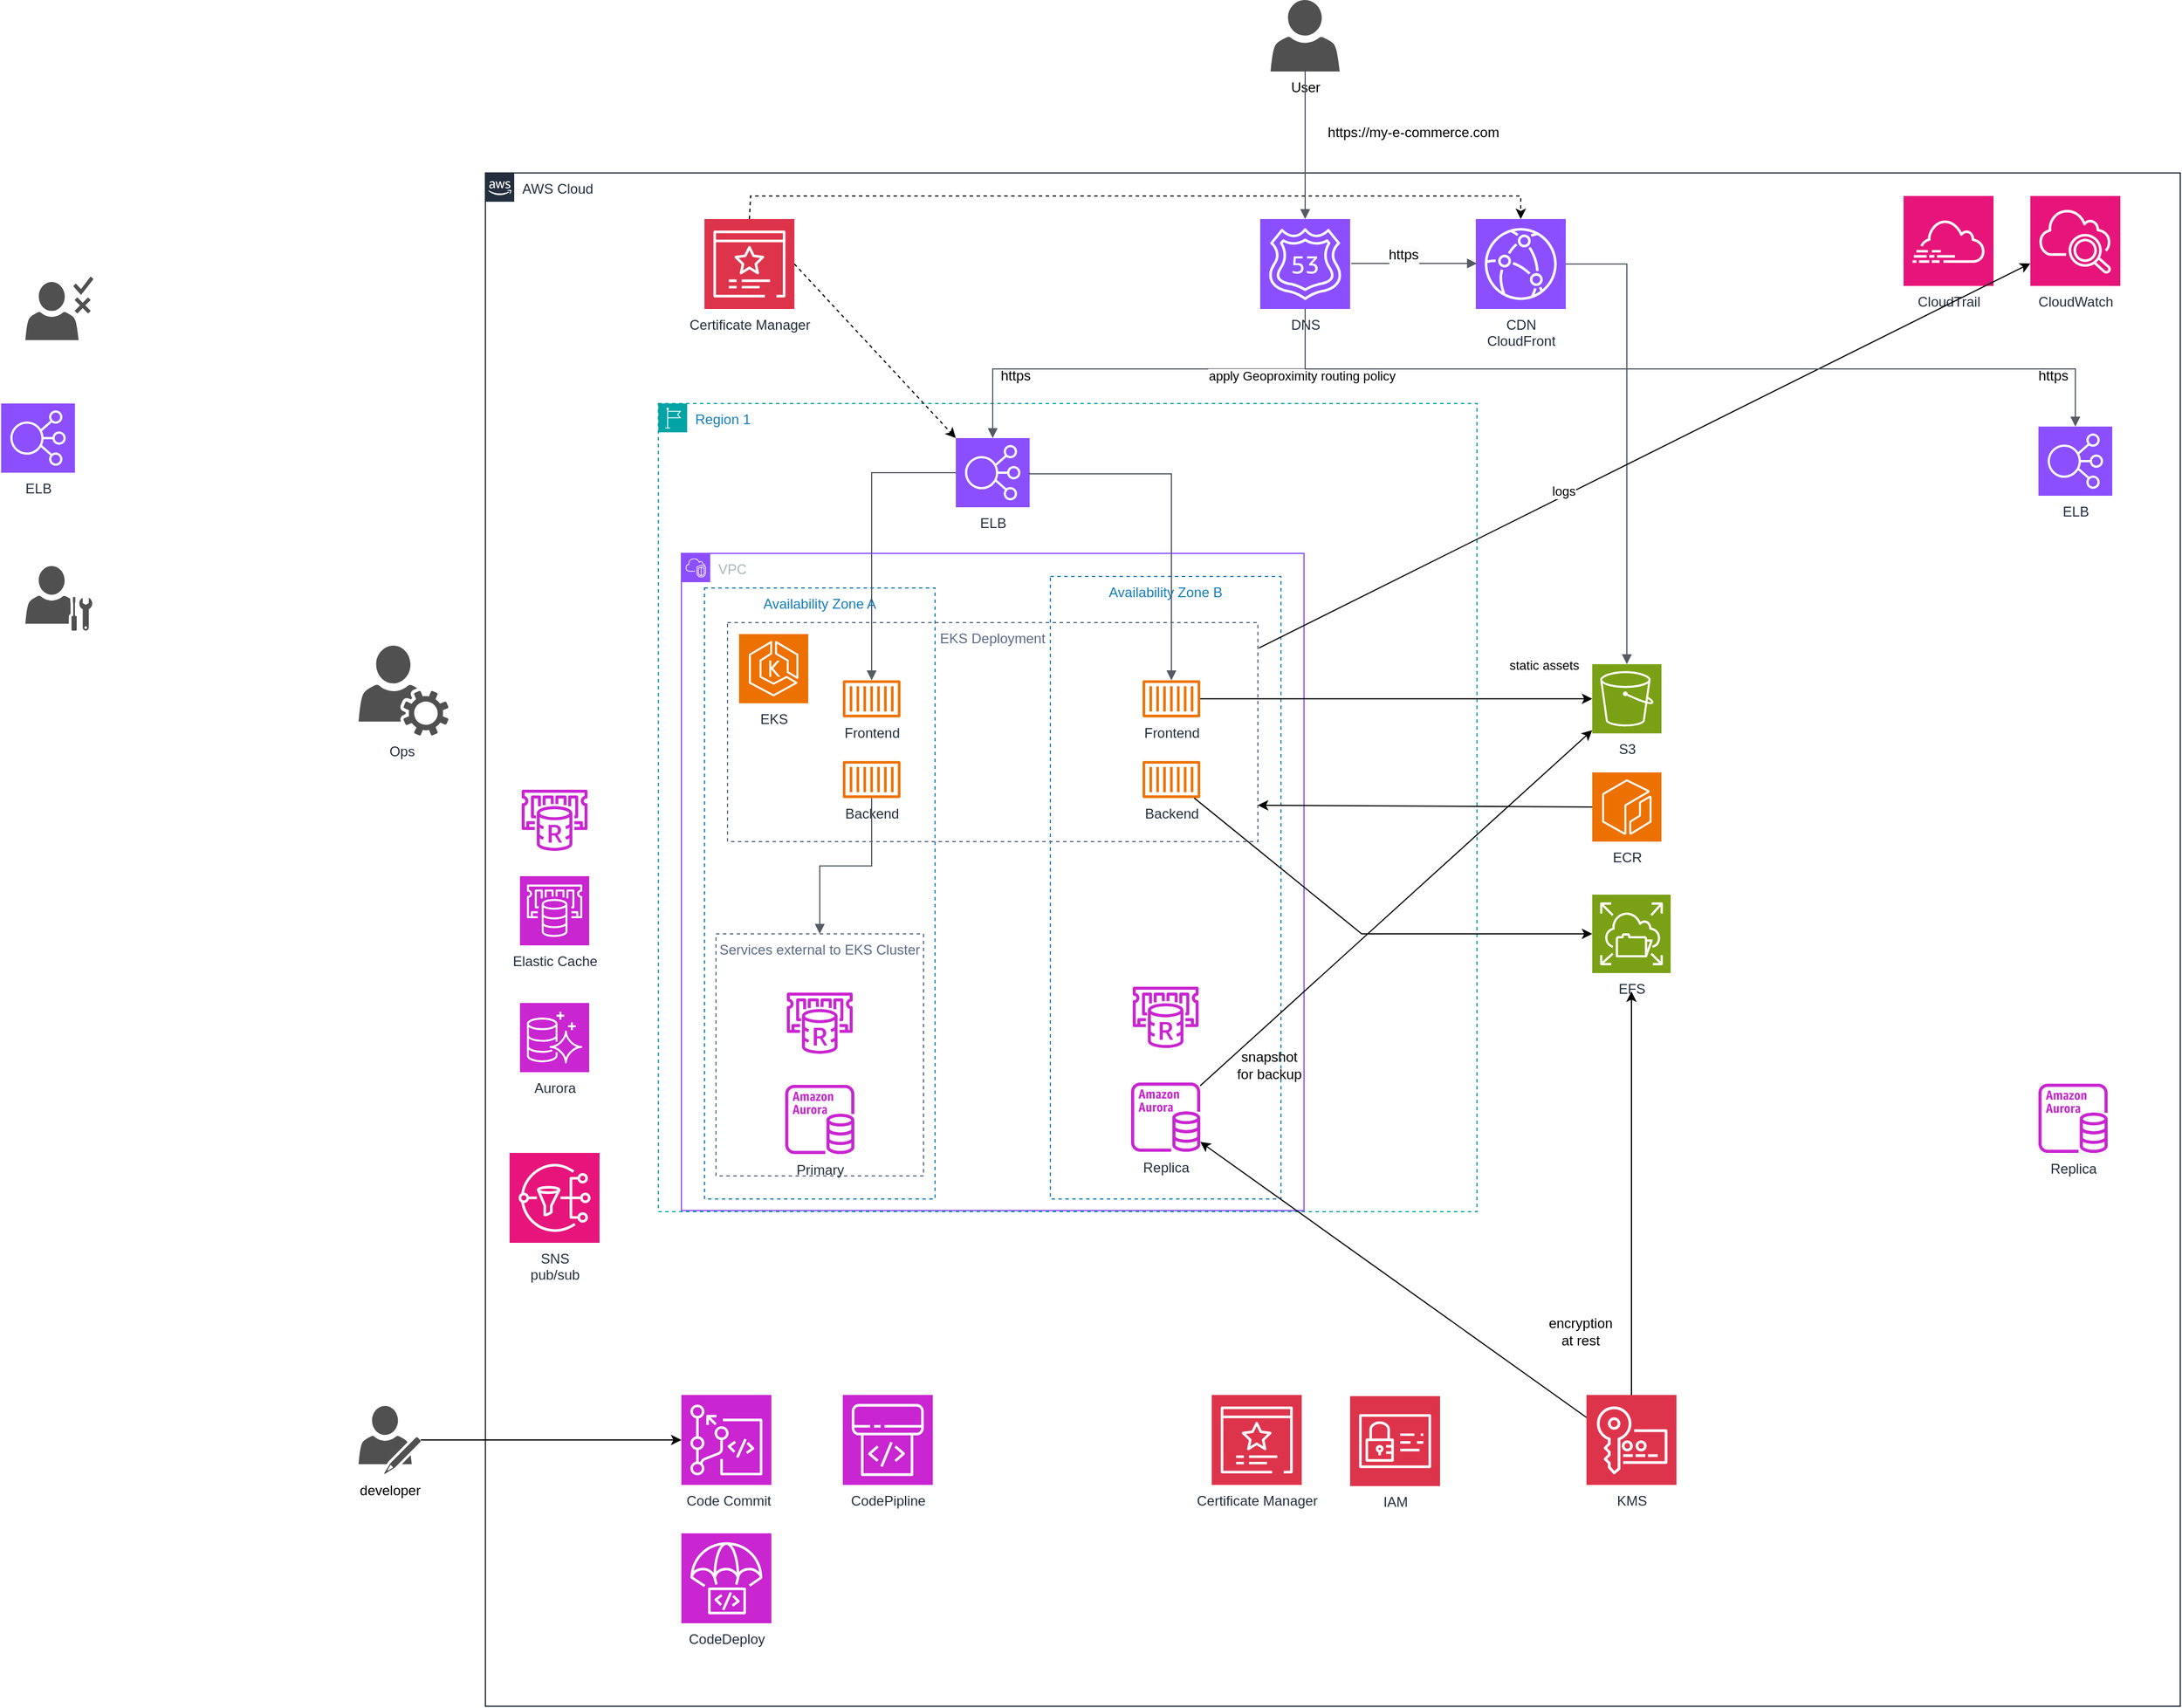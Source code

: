 <mxfile version="24.0.8" type="github">
  <diagram name="Page-1" id="U_VyFC0IIoApVUYbYKKy">
    <mxGraphModel dx="2021" dy="1869" grid="1" gridSize="10" guides="1" tooltips="1" connect="1" arrows="1" fold="1" page="1" pageScale="1" pageWidth="827" pageHeight="1169" math="0" shadow="0">
      <root>
        <mxCell id="0" />
        <mxCell id="1" parent="0" />
        <mxCell id="HqHza_-0HKxLf99IaOxo-2" value="Ops&amp;nbsp;" style="sketch=0;outlineConnect=0;fontColor=#232F3E;gradientColor=none;fillColor=#505050;strokeColor=none;dashed=0;verticalLabelPosition=bottom;verticalAlign=top;align=center;html=1;fontSize=12;fontStyle=0;aspect=fixed;pointerEvents=1;shape=mxgraph.office.services.user_services;shadow=0;labelPosition=center;" parent="1" vertex="1">
          <mxGeometry x="-220" y="410" width="78" height="78" as="geometry" />
        </mxCell>
        <mxCell id="HqHza_-0HKxLf99IaOxo-4" value="User" style="sketch=0;pointerEvents=1;shadow=0;dashed=0;html=1;strokeColor=none;fillColor=#505050;labelPosition=center;verticalLabelPosition=bottom;verticalAlign=top;outlineConnect=0;align=center;shape=mxgraph.office.users.user;" parent="1" vertex="1">
          <mxGeometry x="571" y="-150" width="60" height="62" as="geometry" />
        </mxCell>
        <mxCell id="HqHza_-0HKxLf99IaOxo-5" value="developer" style="sketch=0;pointerEvents=1;shadow=0;dashed=0;html=1;strokeColor=none;fillColor=#505050;labelPosition=center;verticalLabelPosition=bottom;verticalAlign=top;outlineConnect=0;align=center;shape=mxgraph.office.users.writer;" parent="1" vertex="1">
          <mxGeometry x="-220" y="1069.5" width="54" height="59" as="geometry" />
        </mxCell>
        <mxCell id="HqHza_-0HKxLf99IaOxo-6" value="" style="sketch=0;pointerEvents=1;shadow=0;dashed=0;html=1;strokeColor=none;fillColor=#505050;labelPosition=center;verticalLabelPosition=bottom;verticalAlign=top;outlineConnect=0;align=center;shape=mxgraph.office.users.administrator;" parent="1" vertex="1">
          <mxGeometry x="-509" y="341" width="58" height="56" as="geometry" />
        </mxCell>
        <mxCell id="HqHza_-0HKxLf99IaOxo-7" value="" style="sketch=0;pointerEvents=1;shadow=0;dashed=0;html=1;strokeColor=none;fillColor=#505050;labelPosition=center;verticalLabelPosition=bottom;verticalAlign=top;outlineConnect=0;align=center;shape=mxgraph.office.users.approver;" parent="1" vertex="1">
          <mxGeometry x="-509" y="90" width="59" height="55" as="geometry" />
        </mxCell>
        <mxCell id="HqHza_-0HKxLf99IaOxo-8" value="AWS Cloud" style="points=[[0,0],[0.25,0],[0.5,0],[0.75,0],[1,0],[1,0.25],[1,0.5],[1,0.75],[1,1],[0.75,1],[0.5,1],[0.25,1],[0,1],[0,0.75],[0,0.5],[0,0.25]];outlineConnect=0;gradientColor=none;html=1;whiteSpace=wrap;fontSize=12;fontStyle=0;container=1;pointerEvents=0;collapsible=0;recursiveResize=0;shape=mxgraph.aws4.group;grIcon=mxgraph.aws4.group_aws_cloud_alt;strokeColor=#232F3E;fillColor=none;verticalAlign=top;align=left;spacingLeft=30;fontColor=#232F3E;dashed=0;" parent="1" vertex="1">
          <mxGeometry x="-110" width="1470" height="1330" as="geometry" />
        </mxCell>
        <mxCell id="HqHza_-0HKxLf99IaOxo-9" value="DNS" style="sketch=0;points=[[0,0,0],[0.25,0,0],[0.5,0,0],[0.75,0,0],[1,0,0],[0,1,0],[0.25,1,0],[0.5,1,0],[0.75,1,0],[1,1,0],[0,0.25,0],[0,0.5,0],[0,0.75,0],[1,0.25,0],[1,0.5,0],[1,0.75,0]];outlineConnect=0;fontColor=#232F3E;fillColor=#8C4FFF;strokeColor=#ffffff;dashed=0;verticalLabelPosition=bottom;verticalAlign=top;align=center;html=1;fontSize=12;fontStyle=0;aspect=fixed;shape=mxgraph.aws4.resourceIcon;resIcon=mxgraph.aws4.route_53;" parent="HqHza_-0HKxLf99IaOxo-8" vertex="1">
          <mxGeometry x="672" y="40" width="78" height="78" as="geometry" />
        </mxCell>
        <mxCell id="HqHza_-0HKxLf99IaOxo-10" value="CDN&lt;div&gt;CloudFront&lt;/div&gt;" style="sketch=0;points=[[0,0,0],[0.25,0,0],[0.5,0,0],[0.75,0,0],[1,0,0],[0,1,0],[0.25,1,0],[0.5,1,0],[0.75,1,0],[1,1,0],[0,0.25,0],[0,0.5,0],[0,0.75,0],[1,0.25,0],[1,0.5,0],[1,0.75,0]];outlineConnect=0;fontColor=#232F3E;fillColor=#8C4FFF;strokeColor=#ffffff;dashed=0;verticalLabelPosition=bottom;verticalAlign=top;align=center;html=1;fontSize=12;fontStyle=0;aspect=fixed;shape=mxgraph.aws4.resourceIcon;resIcon=mxgraph.aws4.cloudfront;" parent="HqHza_-0HKxLf99IaOxo-8" vertex="1">
          <mxGeometry x="859" y="40" width="78" height="78" as="geometry" />
        </mxCell>
        <mxCell id="HqHza_-0HKxLf99IaOxo-14" value="Region 1" style="points=[[0,0],[0.25,0],[0.5,0],[0.75,0],[1,0],[1,0.25],[1,0.5],[1,0.75],[1,1],[0.75,1],[0.5,1],[0.25,1],[0,1],[0,0.75],[0,0.5],[0,0.25]];outlineConnect=0;gradientColor=none;html=1;whiteSpace=wrap;fontSize=12;fontStyle=0;container=1;pointerEvents=0;collapsible=0;recursiveResize=0;shape=mxgraph.aws4.group;grIcon=mxgraph.aws4.group_region;strokeColor=#00A4A6;fillColor=none;verticalAlign=top;align=left;spacingLeft=30;fontColor=#147EBA;dashed=1;" parent="HqHza_-0HKxLf99IaOxo-8" vertex="1">
          <mxGeometry x="150" y="200" width="710" height="701" as="geometry" />
        </mxCell>
        <mxCell id="HqHza_-0HKxLf99IaOxo-16" value="Availability Zone A" style="fillColor=none;strokeColor=#147EBA;dashed=1;verticalAlign=top;fontStyle=0;fontColor=#147EBA;whiteSpace=wrap;html=1;" parent="HqHza_-0HKxLf99IaOxo-14" vertex="1">
          <mxGeometry x="40" y="160" width="200" height="530" as="geometry" />
        </mxCell>
        <mxCell id="HqHza_-0HKxLf99IaOxo-18" value="VPC" style="points=[[0,0],[0.25,0],[0.5,0],[0.75,0],[1,0],[1,0.25],[1,0.5],[1,0.75],[1,1],[0.75,1],[0.5,1],[0.25,1],[0,1],[0,0.75],[0,0.5],[0,0.25]];outlineConnect=0;gradientColor=none;html=1;whiteSpace=wrap;fontSize=12;fontStyle=0;container=1;pointerEvents=0;collapsible=0;recursiveResize=0;shape=mxgraph.aws4.group;grIcon=mxgraph.aws4.group_vpc2;strokeColor=#8C4FFF;fillColor=none;verticalAlign=top;align=left;spacingLeft=30;fontColor=#AAB7B8;dashed=0;" parent="HqHza_-0HKxLf99IaOxo-14" vertex="1">
          <mxGeometry x="20" y="130" width="540" height="570" as="geometry" />
        </mxCell>
        <mxCell id="HqHza_-0HKxLf99IaOxo-33" value="Availability Zone B" style="fillColor=none;strokeColor=#147EBA;dashed=1;verticalAlign=top;fontStyle=0;fontColor=#147EBA;whiteSpace=wrap;html=1;" parent="HqHza_-0HKxLf99IaOxo-18" vertex="1">
          <mxGeometry x="320" y="20" width="200" height="540" as="geometry" />
        </mxCell>
        <mxCell id="HqHza_-0HKxLf99IaOxo-31" value="EKS Deployment" style="fillColor=none;strokeColor=#5A6C86;dashed=1;verticalAlign=top;fontStyle=0;fontColor=#5A6C86;whiteSpace=wrap;html=1;" parent="HqHza_-0HKxLf99IaOxo-18" vertex="1">
          <mxGeometry x="40" y="60" width="460" height="190" as="geometry" />
        </mxCell>
        <mxCell id="HqHza_-0HKxLf99IaOxo-20" value="EKS" style="sketch=0;points=[[0,0,0],[0.25,0,0],[0.5,0,0],[0.75,0,0],[1,0,0],[0,1,0],[0.25,1,0],[0.5,1,0],[0.75,1,0],[1,1,0],[0,0.25,0],[0,0.5,0],[0,0.75,0],[1,0.25,0],[1,0.5,0],[1,0.75,0]];outlineConnect=0;fontColor=#232F3E;fillColor=#ED7100;strokeColor=#ffffff;dashed=0;verticalLabelPosition=bottom;verticalAlign=top;align=center;html=1;fontSize=12;fontStyle=0;aspect=fixed;shape=mxgraph.aws4.resourceIcon;resIcon=mxgraph.aws4.eks;" parent="HqHza_-0HKxLf99IaOxo-18" vertex="1">
          <mxGeometry x="50" y="70" width="60" height="60" as="geometry" />
        </mxCell>
        <mxCell id="HqHza_-0HKxLf99IaOxo-29" value="Frontend" style="sketch=0;outlineConnect=0;fontColor=#232F3E;gradientColor=none;fillColor=#ED7100;strokeColor=none;dashed=0;verticalLabelPosition=bottom;verticalAlign=top;align=center;html=1;fontSize=12;fontStyle=0;aspect=fixed;pointerEvents=1;shape=mxgraph.aws4.container_1;" parent="HqHza_-0HKxLf99IaOxo-18" vertex="1">
          <mxGeometry x="140" y="110" width="50" height="32.29" as="geometry" />
        </mxCell>
        <mxCell id="HqHza_-0HKxLf99IaOxo-32" value="Backend" style="sketch=0;outlineConnect=0;fontColor=#232F3E;gradientColor=none;fillColor=#ED7100;strokeColor=none;dashed=0;verticalLabelPosition=bottom;verticalAlign=top;align=center;html=1;fontSize=12;fontStyle=0;aspect=fixed;pointerEvents=1;shape=mxgraph.aws4.container_1;" parent="HqHza_-0HKxLf99IaOxo-18" vertex="1">
          <mxGeometry x="140" y="180" width="50" height="32.29" as="geometry" />
        </mxCell>
        <mxCell id="HqHza_-0HKxLf99IaOxo-42" value="Frontend" style="sketch=0;outlineConnect=0;fontColor=#232F3E;gradientColor=none;fillColor=#ED7100;strokeColor=none;dashed=0;verticalLabelPosition=bottom;verticalAlign=top;align=center;html=1;fontSize=12;fontStyle=0;aspect=fixed;pointerEvents=1;shape=mxgraph.aws4.container_1;" parent="HqHza_-0HKxLf99IaOxo-18" vertex="1">
          <mxGeometry x="400" y="110" width="50" height="32.29" as="geometry" />
        </mxCell>
        <mxCell id="HqHza_-0HKxLf99IaOxo-43" value="Backend" style="sketch=0;outlineConnect=0;fontColor=#232F3E;gradientColor=none;fillColor=#ED7100;strokeColor=none;dashed=0;verticalLabelPosition=bottom;verticalAlign=top;align=center;html=1;fontSize=12;fontStyle=0;aspect=fixed;pointerEvents=1;shape=mxgraph.aws4.container_1;" parent="HqHza_-0HKxLf99IaOxo-18" vertex="1">
          <mxGeometry x="400" y="180" width="50" height="32.29" as="geometry" />
        </mxCell>
        <mxCell id="8SDtlylDg8CAt8vBrljC-12" value="Replica" style="sketch=0;outlineConnect=0;fontColor=#232F3E;gradientColor=none;fillColor=#C925D1;strokeColor=none;dashed=0;verticalLabelPosition=bottom;verticalAlign=top;align=center;html=1;fontSize=12;fontStyle=0;aspect=fixed;pointerEvents=1;shape=mxgraph.aws4.aurora_instance;" parent="HqHza_-0HKxLf99IaOxo-18" vertex="1">
          <mxGeometry x="390" y="459" width="60" height="60" as="geometry" />
        </mxCell>
        <mxCell id="rwp6Niu8qP_-dddBiWSb-11" value="snapshot for backup" style="text;html=1;align=center;verticalAlign=middle;whiteSpace=wrap;rounded=0;" vertex="1" parent="HqHza_-0HKxLf99IaOxo-18">
          <mxGeometry x="480" y="429" width="60" height="30" as="geometry" />
        </mxCell>
        <mxCell id="rwp6Niu8qP_-dddBiWSb-29" value="" style="sketch=0;outlineConnect=0;fontColor=#232F3E;gradientColor=none;fillColor=#C925D1;strokeColor=none;dashed=0;verticalLabelPosition=bottom;verticalAlign=top;align=center;html=1;fontSize=12;fontStyle=0;aspect=fixed;pointerEvents=1;shape=mxgraph.aws4.elasticache_for_redis;" vertex="1" parent="HqHza_-0HKxLf99IaOxo-18">
          <mxGeometry x="390" y="375.93" width="60" height="53.07" as="geometry" />
        </mxCell>
        <mxCell id="HqHza_-0HKxLf99IaOxo-34" value="Services external to EKS Cluster" style="fillColor=none;strokeColor=#5A6C86;dashed=1;verticalAlign=top;fontStyle=0;fontColor=#5A6C86;whiteSpace=wrap;html=1;" parent="HqHza_-0HKxLf99IaOxo-14" vertex="1">
          <mxGeometry x="50" y="460" width="180" height="210" as="geometry" />
        </mxCell>
        <mxCell id="8SDtlylDg8CAt8vBrljC-4" value="ELB" style="sketch=0;points=[[0,0,0],[0.25,0,0],[0.5,0,0],[0.75,0,0],[1,0,0],[0,1,0],[0.25,1,0],[0.5,1,0],[0.75,1,0],[1,1,0],[0,0.25,0],[0,0.5,0],[0,0.75,0],[1,0.25,0],[1,0.5,0],[1,0.75,0]];outlineConnect=0;fontColor=#232F3E;fillColor=#8C4FFF;strokeColor=#ffffff;dashed=0;verticalLabelPosition=bottom;verticalAlign=top;align=center;html=1;fontSize=12;fontStyle=0;aspect=fixed;shape=mxgraph.aws4.resourceIcon;resIcon=mxgraph.aws4.elastic_load_balancing;" parent="HqHza_-0HKxLf99IaOxo-14" vertex="1">
          <mxGeometry x="258" y="30" width="64" height="60" as="geometry" />
        </mxCell>
        <mxCell id="8SDtlylDg8CAt8vBrljC-10" value="" style="edgeStyle=orthogonalEdgeStyle;html=1;endArrow=none;elbow=vertical;startArrow=block;startFill=1;strokeColor=#545B64;rounded=0;exitX=0.5;exitY=0;exitDx=0;exitDy=0;" parent="HqHza_-0HKxLf99IaOxo-14" source="HqHza_-0HKxLf99IaOxo-34" target="HqHza_-0HKxLf99IaOxo-32" edge="1">
          <mxGeometry width="100" relative="1" as="geometry">
            <mxPoint x="100" y="560" as="sourcePoint" />
            <mxPoint x="200" y="560" as="targetPoint" />
          </mxGeometry>
        </mxCell>
        <mxCell id="8SDtlylDg8CAt8vBrljC-13" value="" style="edgeStyle=orthogonalEdgeStyle;html=1;endArrow=none;elbow=vertical;startArrow=block;startFill=1;strokeColor=#545B64;rounded=0;entryX=0;entryY=0.5;entryDx=0;entryDy=0;entryPerimeter=0;" parent="HqHza_-0HKxLf99IaOxo-14" source="HqHza_-0HKxLf99IaOxo-29" target="8SDtlylDg8CAt8vBrljC-4" edge="1">
          <mxGeometry width="100" relative="1" as="geometry">
            <mxPoint x="240" y="221" as="sourcePoint" />
            <mxPoint x="340" y="221" as="targetPoint" />
            <Array as="points">
              <mxPoint x="185" y="60" />
            </Array>
          </mxGeometry>
        </mxCell>
        <mxCell id="8SDtlylDg8CAt8vBrljC-14" value="" style="edgeStyle=orthogonalEdgeStyle;html=1;endArrow=none;elbow=vertical;startArrow=block;startFill=1;strokeColor=#545B64;rounded=0;entryX=1;entryY=0.5;entryDx=0;entryDy=0;entryPerimeter=0;" parent="HqHza_-0HKxLf99IaOxo-14" source="HqHza_-0HKxLf99IaOxo-42" target="8SDtlylDg8CAt8vBrljC-4" edge="1">
          <mxGeometry width="100" relative="1" as="geometry">
            <mxPoint x="195" y="260" as="sourcePoint" />
            <mxPoint x="268" y="70" as="targetPoint" />
            <Array as="points">
              <mxPoint x="445" y="61" />
            </Array>
          </mxGeometry>
        </mxCell>
        <mxCell id="8SDtlylDg8CAt8vBrljC-11" value="Primary" style="sketch=0;outlineConnect=0;fontColor=#232F3E;gradientColor=none;fillColor=#C925D1;strokeColor=none;dashed=0;verticalLabelPosition=bottom;verticalAlign=top;align=center;html=1;fontSize=12;fontStyle=0;aspect=fixed;pointerEvents=1;shape=mxgraph.aws4.aurora_instance;" parent="HqHza_-0HKxLf99IaOxo-14" vertex="1">
          <mxGeometry x="110" y="591" width="60" height="60" as="geometry" />
        </mxCell>
        <mxCell id="8SDtlylDg8CAt8vBrljC-16" value="" style="sketch=0;outlineConnect=0;fontColor=#232F3E;gradientColor=none;fillColor=#C925D1;strokeColor=none;dashed=0;verticalLabelPosition=bottom;verticalAlign=top;align=center;html=1;fontSize=12;fontStyle=0;aspect=fixed;pointerEvents=1;shape=mxgraph.aws4.elasticache_for_redis;" parent="HqHza_-0HKxLf99IaOxo-14" vertex="1">
          <mxGeometry x="110" y="511" width="60" height="53.07" as="geometry" />
        </mxCell>
        <mxCell id="HqHza_-0HKxLf99IaOxo-23" value="Elastic Cache" style="sketch=0;points=[[0,0,0],[0.25,0,0],[0.5,0,0],[0.75,0,0],[1,0,0],[0,1,0],[0.25,1,0],[0.5,1,0],[0.75,1,0],[1,1,0],[0,0.25,0],[0,0.5,0],[0,0.75,0],[1,0.25,0],[1,0.5,0],[1,0.75,0]];outlineConnect=0;fontColor=#232F3E;fillColor=#C925D1;strokeColor=#ffffff;dashed=0;verticalLabelPosition=bottom;verticalAlign=top;align=center;html=1;fontSize=12;fontStyle=0;aspect=fixed;shape=mxgraph.aws4.resourceIcon;resIcon=mxgraph.aws4.elasticache;" parent="HqHza_-0HKxLf99IaOxo-8" vertex="1">
          <mxGeometry x="30" y="610" width="60" height="60" as="geometry" />
        </mxCell>
        <mxCell id="HqHza_-0HKxLf99IaOxo-24" value="Aurora" style="sketch=0;points=[[0,0,0],[0.25,0,0],[0.5,0,0],[0.75,0,0],[1,0,0],[0,1,0],[0.25,1,0],[0.5,1,0],[0.75,1,0],[1,1,0],[0,0.25,0],[0,0.5,0],[0,0.75,0],[1,0.25,0],[1,0.5,0],[1,0.75,0]];outlineConnect=0;fontColor=#232F3E;fillColor=#C925D1;strokeColor=#ffffff;dashed=0;verticalLabelPosition=bottom;verticalAlign=top;align=center;html=1;fontSize=12;fontStyle=0;aspect=fixed;shape=mxgraph.aws4.resourceIcon;resIcon=mxgraph.aws4.aurora;" parent="HqHza_-0HKxLf99IaOxo-8" vertex="1">
          <mxGeometry x="30" y="720" width="60" height="60" as="geometry" />
        </mxCell>
        <mxCell id="HqHza_-0HKxLf99IaOxo-38" value="CodeDeploy" style="sketch=0;points=[[0,0,0],[0.25,0,0],[0.5,0,0],[0.75,0,0],[1,0,0],[0,1,0],[0.25,1,0],[0.5,1,0],[0.75,1,0],[1,1,0],[0,0.25,0],[0,0.5,0],[0,0.75,0],[1,0.25,0],[1,0.5,0],[1,0.75,0]];outlineConnect=0;fontColor=#232F3E;fillColor=#C925D1;strokeColor=#ffffff;dashed=0;verticalLabelPosition=bottom;verticalAlign=top;align=center;html=1;fontSize=12;fontStyle=0;aspect=fixed;shape=mxgraph.aws4.resourceIcon;resIcon=mxgraph.aws4.codedeploy;" parent="HqHza_-0HKxLf99IaOxo-8" vertex="1">
          <mxGeometry x="170" y="1180" width="78" height="78" as="geometry" />
        </mxCell>
        <mxCell id="HqHza_-0HKxLf99IaOxo-39" value="&amp;nbsp;Code Commit" style="sketch=0;points=[[0,0,0],[0.25,0,0],[0.5,0,0],[0.75,0,0],[1,0,0],[0,1,0],[0.25,1,0],[0.5,1,0],[0.75,1,0],[1,1,0],[0,0.25,0],[0,0.5,0],[0,0.75,0],[1,0.25,0],[1,0.5,0],[1,0.75,0]];outlineConnect=0;fontColor=#232F3E;fillColor=#C925D1;strokeColor=#ffffff;dashed=0;verticalLabelPosition=bottom;verticalAlign=top;align=center;html=1;fontSize=12;fontStyle=0;aspect=fixed;shape=mxgraph.aws4.resourceIcon;resIcon=mxgraph.aws4.codecommit;" parent="HqHza_-0HKxLf99IaOxo-8" vertex="1">
          <mxGeometry x="170" y="1060" width="78" height="78" as="geometry" />
        </mxCell>
        <mxCell id="HqHza_-0HKxLf99IaOxo-44" value="Certificate Manager" style="sketch=0;points=[[0,0,0],[0.25,0,0],[0.5,0,0],[0.75,0,0],[1,0,0],[0,1,0],[0.25,1,0],[0.5,1,0],[0.75,1,0],[1,1,0],[0,0.25,0],[0,0.5,0],[0,0.75,0],[1,0.25,0],[1,0.5,0],[1,0.75,0]];outlineConnect=0;fontColor=#232F3E;fillColor=#DD344C;strokeColor=#ffffff;dashed=0;verticalLabelPosition=bottom;verticalAlign=top;align=center;html=1;fontSize=12;fontStyle=0;aspect=fixed;shape=mxgraph.aws4.resourceIcon;resIcon=mxgraph.aws4.certificate_manager_3;" parent="HqHza_-0HKxLf99IaOxo-8" vertex="1">
          <mxGeometry x="630" y="1060" width="78" height="78" as="geometry" />
        </mxCell>
        <mxCell id="HqHza_-0HKxLf99IaOxo-45" value="KMS" style="sketch=0;points=[[0,0,0],[0.25,0,0],[0.5,0,0],[0.75,0,0],[1,0,0],[0,1,0],[0.25,1,0],[0.5,1,0],[0.75,1,0],[1,1,0],[0,0.25,0],[0,0.5,0],[0,0.75,0],[1,0.25,0],[1,0.5,0],[1,0.75,0]];outlineConnect=0;fontColor=#232F3E;fillColor=#DD344C;strokeColor=#ffffff;dashed=0;verticalLabelPosition=bottom;verticalAlign=top;align=center;html=1;fontSize=12;fontStyle=0;aspect=fixed;shape=mxgraph.aws4.resourceIcon;resIcon=mxgraph.aws4.key_management_service;" parent="HqHza_-0HKxLf99IaOxo-8" vertex="1">
          <mxGeometry x="955" y="1060" width="78" height="78" as="geometry" />
        </mxCell>
        <mxCell id="HqHza_-0HKxLf99IaOxo-46" value="IAM" style="sketch=0;points=[[0,0,0],[0.25,0,0],[0.5,0,0],[0.75,0,0],[1,0,0],[0,1,0],[0.25,1,0],[0.5,1,0],[0.75,1,0],[1,1,0],[0,0.25,0],[0,0.5,0],[0,0.75,0],[1,0.25,0],[1,0.5,0],[1,0.75,0]];outlineConnect=0;fontColor=#232F3E;fillColor=#DD344C;strokeColor=#ffffff;dashed=0;verticalLabelPosition=bottom;verticalAlign=top;align=center;html=1;fontSize=12;fontStyle=0;aspect=fixed;shape=mxgraph.aws4.resourceIcon;resIcon=mxgraph.aws4.identity_and_access_management;" parent="HqHza_-0HKxLf99IaOxo-8" vertex="1">
          <mxGeometry x="750" y="1061" width="78" height="78" as="geometry" />
        </mxCell>
        <mxCell id="HqHza_-0HKxLf99IaOxo-48" value="SNS&lt;div&gt;pub/sub&lt;/div&gt;" style="sketch=0;points=[[0,0,0],[0.25,0,0],[0.5,0,0],[0.75,0,0],[1,0,0],[0,1,0],[0.25,1,0],[0.5,1,0],[0.75,1,0],[1,1,0],[0,0.25,0],[0,0.5,0],[0,0.75,0],[1,0.25,0],[1,0.5,0],[1,0.75,0]];outlineConnect=0;fontColor=#232F3E;fillColor=#E7157B;strokeColor=#ffffff;dashed=0;verticalLabelPosition=bottom;verticalAlign=top;align=center;html=1;fontSize=12;fontStyle=0;aspect=fixed;shape=mxgraph.aws4.resourceIcon;resIcon=mxgraph.aws4.sns;" parent="HqHza_-0HKxLf99IaOxo-8" vertex="1">
          <mxGeometry x="21" y="850" width="78" height="78" as="geometry" />
        </mxCell>
        <mxCell id="8SDtlylDg8CAt8vBrljC-2" value="CloudWatch" style="sketch=0;points=[[0,0,0],[0.25,0,0],[0.5,0,0],[0.75,0,0],[1,0,0],[0,1,0],[0.25,1,0],[0.5,1,0],[0.75,1,0],[1,1,0],[0,0.25,0],[0,0.5,0],[0,0.75,0],[1,0.25,0],[1,0.5,0],[1,0.75,0]];points=[[0,0,0],[0.25,0,0],[0.5,0,0],[0.75,0,0],[1,0,0],[0,1,0],[0.25,1,0],[0.5,1,0],[0.75,1,0],[1,1,0],[0,0.25,0],[0,0.5,0],[0,0.75,0],[1,0.25,0],[1,0.5,0],[1,0.75,0]];outlineConnect=0;fontColor=#232F3E;fillColor=#E7157B;strokeColor=#ffffff;dashed=0;verticalLabelPosition=bottom;verticalAlign=top;align=center;html=1;fontSize=12;fontStyle=0;aspect=fixed;shape=mxgraph.aws4.resourceIcon;resIcon=mxgraph.aws4.cloudwatch_2;" parent="HqHza_-0HKxLf99IaOxo-8" vertex="1">
          <mxGeometry x="1340" y="20" width="78" height="78" as="geometry" />
        </mxCell>
        <mxCell id="8SDtlylDg8CAt8vBrljC-3" value="CloudTrail" style="sketch=0;points=[[0,0,0],[0.25,0,0],[0.5,0,0],[0.75,0,0],[1,0,0],[0,1,0],[0.25,1,0],[0.5,1,0],[0.75,1,0],[1,1,0],[0,0.25,0],[0,0.5,0],[0,0.75,0],[1,0.25,0],[1,0.5,0],[1,0.75,0]];points=[[0,0,0],[0.25,0,0],[0.5,0,0],[0.75,0,0],[1,0,0],[0,1,0],[0.25,1,0],[0.5,1,0],[0.75,1,0],[1,1,0],[0,0.25,0],[0,0.5,0],[0,0.75,0],[1,0.25,0],[1,0.5,0],[1,0.75,0]];outlineConnect=0;fontColor=#232F3E;fillColor=#E7157B;strokeColor=#ffffff;dashed=0;verticalLabelPosition=bottom;verticalAlign=top;align=center;html=1;fontSize=12;fontStyle=0;aspect=fixed;shape=mxgraph.aws4.resourceIcon;resIcon=mxgraph.aws4.cloudtrail;" parent="HqHza_-0HKxLf99IaOxo-8" vertex="1">
          <mxGeometry x="1230" y="20" width="78" height="78" as="geometry" />
        </mxCell>
        <mxCell id="8SDtlylDg8CAt8vBrljC-6" value="S3" style="sketch=0;points=[[0,0,0],[0.25,0,0],[0.5,0,0],[0.75,0,0],[1,0,0],[0,1,0],[0.25,1,0],[0.5,1,0],[0.75,1,0],[1,1,0],[0,0.25,0],[0,0.5,0],[0,0.75,0],[1,0.25,0],[1,0.5,0],[1,0.75,0]];outlineConnect=0;fontColor=#232F3E;fillColor=#7AA116;strokeColor=#ffffff;dashed=0;verticalLabelPosition=bottom;verticalAlign=top;align=center;html=1;fontSize=12;fontStyle=0;aspect=fixed;shape=mxgraph.aws4.resourceIcon;resIcon=mxgraph.aws4.s3;" parent="HqHza_-0HKxLf99IaOxo-8" vertex="1">
          <mxGeometry x="960" y="426.14" width="60" height="60" as="geometry" />
        </mxCell>
        <mxCell id="8SDtlylDg8CAt8vBrljC-7" value="" style="edgeStyle=orthogonalEdgeStyle;html=1;endArrow=none;elbow=vertical;startArrow=block;startFill=1;strokeColor=#545B64;rounded=0;entryX=1;entryY=0.5;entryDx=0;entryDy=0;entryPerimeter=0;" parent="HqHza_-0HKxLf99IaOxo-8" edge="1">
          <mxGeometry width="100" relative="1" as="geometry">
            <mxPoint x="860" y="78.5" as="sourcePoint" />
            <mxPoint x="751" y="78.5" as="targetPoint" />
          </mxGeometry>
        </mxCell>
        <mxCell id="rwp6Niu8qP_-dddBiWSb-15" value="&lt;span style=&quot;font-size: 12px; text-wrap: wrap; background-color: rgb(251, 251, 251);&quot;&gt;https&lt;/span&gt;" style="edgeLabel;html=1;align=center;verticalAlign=middle;resizable=0;points=[];" vertex="1" connectable="0" parent="8SDtlylDg8CAt8vBrljC-7">
          <mxGeometry x="0.174" y="-4" relative="1" as="geometry">
            <mxPoint y="-4" as="offset" />
          </mxGeometry>
        </mxCell>
        <mxCell id="8SDtlylDg8CAt8vBrljC-8" value="" style="edgeStyle=orthogonalEdgeStyle;html=1;endArrow=none;elbow=vertical;startArrow=block;startFill=1;strokeColor=#545B64;rounded=0;entryX=1;entryY=0.5;entryDx=0;entryDy=0;entryPerimeter=0;exitX=0.5;exitY=0;exitDx=0;exitDy=0;exitPerimeter=0;" parent="HqHza_-0HKxLf99IaOxo-8" source="8SDtlylDg8CAt8vBrljC-6" target="HqHza_-0HKxLf99IaOxo-10" edge="1">
          <mxGeometry width="100" relative="1" as="geometry">
            <mxPoint x="1057" y="78.5" as="sourcePoint" />
            <mxPoint x="948" y="78.5" as="targetPoint" />
          </mxGeometry>
        </mxCell>
        <mxCell id="8SDtlylDg8CAt8vBrljC-15" value="static assets" style="edgeLabel;html=1;align=center;verticalAlign=middle;resizable=0;points=[];" parent="8SDtlylDg8CAt8vBrljC-8" vertex="1" connectable="0">
          <mxGeometry x="-0.197" y="3" relative="1" as="geometry">
            <mxPoint x="-69" y="161" as="offset" />
          </mxGeometry>
        </mxCell>
        <mxCell id="8SDtlylDg8CAt8vBrljC-9" value="" style="edgeStyle=orthogonalEdgeStyle;html=1;endArrow=none;elbow=vertical;startArrow=block;startFill=1;strokeColor=#545B64;rounded=0;exitX=0.5;exitY=0;exitDx=0;exitDy=0;exitPerimeter=0;" parent="HqHza_-0HKxLf99IaOxo-8" source="8SDtlylDg8CAt8vBrljC-4" target="HqHza_-0HKxLf99IaOxo-9" edge="1">
          <mxGeometry width="100" relative="1" as="geometry">
            <mxPoint x="630" y="291" as="sourcePoint" />
            <mxPoint x="711" y="179" as="targetPoint" />
            <Array as="points">
              <mxPoint x="440" y="170" />
              <mxPoint x="711" y="170" />
            </Array>
          </mxGeometry>
        </mxCell>
        <mxCell id="rwp6Niu8qP_-dddBiWSb-14" value="apply Geoproximity routing policy" style="edgeLabel;html=1;align=center;verticalAlign=middle;resizable=0;points=[];" vertex="1" connectable="0" parent="8SDtlylDg8CAt8vBrljC-9">
          <mxGeometry x="0.008" y="3" relative="1" as="geometry">
            <mxPoint x="135" y="9" as="offset" />
          </mxGeometry>
        </mxCell>
        <mxCell id="HqHza_-0HKxLf99IaOxo-36" value="" style="sketch=0;outlineConnect=0;fontColor=#232F3E;gradientColor=none;fillColor=#C925D1;strokeColor=none;dashed=0;verticalLabelPosition=bottom;verticalAlign=top;align=center;html=1;fontSize=12;fontStyle=0;aspect=fixed;pointerEvents=1;shape=mxgraph.aws4.elasticache_for_redis;" parent="HqHza_-0HKxLf99IaOxo-8" vertex="1">
          <mxGeometry x="30" y="535" width="60" height="53.07" as="geometry" />
        </mxCell>
        <mxCell id="HqHza_-0HKxLf99IaOxo-21" value="ECR" style="sketch=0;points=[[0,0,0],[0.25,0,0],[0.5,0,0],[0.75,0,0],[1,0,0],[0,1,0],[0.25,1,0],[0.5,1,0],[0.75,1,0],[1,1,0],[0,0.25,0],[0,0.5,0],[0,0.75,0],[1,0.25,0],[1,0.5,0],[1,0.75,0]];outlineConnect=0;fontColor=#232F3E;fillColor=#ED7100;strokeColor=#ffffff;dashed=0;verticalLabelPosition=bottom;verticalAlign=top;align=center;html=1;fontSize=12;fontStyle=0;aspect=fixed;shape=mxgraph.aws4.resourceIcon;resIcon=mxgraph.aws4.ecr;" parent="HqHza_-0HKxLf99IaOxo-8" vertex="1">
          <mxGeometry x="960" y="520" width="60" height="60" as="geometry" />
        </mxCell>
        <mxCell id="8SDtlylDg8CAt8vBrljC-21" value="" style="endArrow=none;html=1;rounded=0;entryX=0;entryY=0.5;entryDx=0;entryDy=0;entryPerimeter=0;startArrow=classic;startFill=1;endFill=0;exitX=1;exitY=0.75;exitDx=0;exitDy=0;" parent="HqHza_-0HKxLf99IaOxo-8" target="HqHza_-0HKxLf99IaOxo-21" edge="1">
          <mxGeometry width="50" height="50" relative="1" as="geometry">
            <mxPoint x="670" y="548.5" as="sourcePoint" />
            <mxPoint x="730" y="515" as="targetPoint" />
          </mxGeometry>
        </mxCell>
        <mxCell id="rwp6Niu8qP_-dddBiWSb-1" value="" style="endArrow=classic;html=1;rounded=0;" edge="1" parent="HqHza_-0HKxLf99IaOxo-8" source="HqHza_-0HKxLf99IaOxo-42" target="8SDtlylDg8CAt8vBrljC-6">
          <mxGeometry width="50" height="50" relative="1" as="geometry">
            <mxPoint x="720" y="500" as="sourcePoint" />
            <mxPoint x="770" y="450" as="targetPoint" />
          </mxGeometry>
        </mxCell>
        <mxCell id="HqHza_-0HKxLf99IaOxo-37" value="CodePipline" style="sketch=0;points=[[0,0,0],[0.25,0,0],[0.5,0,0],[0.75,0,0],[1,0,0],[0,1,0],[0.25,1,0],[0.5,1,0],[0.75,1,0],[1,1,0],[0,0.25,0],[0,0.5,0],[0,0.75,0],[1,0.25,0],[1,0.5,0],[1,0.75,0]];outlineConnect=0;fontColor=#232F3E;fillColor=#C925D1;strokeColor=#ffffff;dashed=0;verticalLabelPosition=bottom;verticalAlign=top;align=center;html=1;fontSize=12;fontStyle=0;aspect=fixed;shape=mxgraph.aws4.resourceIcon;resIcon=mxgraph.aws4.codepipeline;" parent="HqHza_-0HKxLf99IaOxo-8" vertex="1">
          <mxGeometry x="310" y="1060" width="78" height="78" as="geometry" />
        </mxCell>
        <mxCell id="rwp6Niu8qP_-dddBiWSb-3" value="" style="endArrow=classic;html=1;rounded=0;exitX=1.002;exitY=0.116;exitDx=0;exitDy=0;exitPerimeter=0;" edge="1" parent="HqHza_-0HKxLf99IaOxo-8" source="HqHza_-0HKxLf99IaOxo-31" target="8SDtlylDg8CAt8vBrljC-2">
          <mxGeometry width="50" height="50" relative="1" as="geometry">
            <mxPoint x="860" y="350" as="sourcePoint" />
            <mxPoint x="910" y="300" as="targetPoint" />
          </mxGeometry>
        </mxCell>
        <mxCell id="rwp6Niu8qP_-dddBiWSb-4" value="logs" style="edgeLabel;html=1;align=center;verticalAlign=middle;resizable=0;points=[];" vertex="1" connectable="0" parent="rwp6Niu8qP_-dddBiWSb-3">
          <mxGeometry x="-0.206" y="4" relative="1" as="geometry">
            <mxPoint as="offset" />
          </mxGeometry>
        </mxCell>
        <mxCell id="rwp6Niu8qP_-dddBiWSb-5" value="EFS" style="sketch=0;points=[[0,0,0],[0.25,0,0],[0.5,0,0],[0.75,0,0],[1,0,0],[0,1,0],[0.25,1,0],[0.5,1,0],[0.75,1,0],[1,1,0],[0,0.25,0],[0,0.5,0],[0,0.75,0],[1,0.25,0],[1,0.5,0],[1,0.75,0]];outlineConnect=0;fontColor=#232F3E;fillColor=#7AA116;strokeColor=#ffffff;dashed=0;verticalLabelPosition=bottom;verticalAlign=top;align=center;html=1;fontSize=12;fontStyle=0;aspect=fixed;shape=mxgraph.aws4.resourceIcon;resIcon=mxgraph.aws4.elastic_file_system;" vertex="1" parent="HqHza_-0HKxLf99IaOxo-8">
          <mxGeometry x="960" y="626" width="68" height="68" as="geometry" />
        </mxCell>
        <mxCell id="rwp6Niu8qP_-dddBiWSb-6" value="" style="endArrow=classic;html=1;rounded=0;entryX=0;entryY=0.5;entryDx=0;entryDy=0;entryPerimeter=0;" edge="1" parent="HqHza_-0HKxLf99IaOxo-8" source="HqHza_-0HKxLf99IaOxo-43" target="rwp6Niu8qP_-dddBiWSb-5">
          <mxGeometry width="50" height="50" relative="1" as="geometry">
            <mxPoint x="810" y="700" as="sourcePoint" />
            <mxPoint x="860" y="650" as="targetPoint" />
            <Array as="points">
              <mxPoint x="760" y="660" />
            </Array>
          </mxGeometry>
        </mxCell>
        <mxCell id="rwp6Niu8qP_-dddBiWSb-7" value="" style="endArrow=classic;html=1;rounded=0;" edge="1" parent="HqHza_-0HKxLf99IaOxo-8" source="HqHza_-0HKxLf99IaOxo-45">
          <mxGeometry width="50" height="50" relative="1" as="geometry">
            <mxPoint x="840" y="930" as="sourcePoint" />
            <mxPoint x="994" y="710" as="targetPoint" />
          </mxGeometry>
        </mxCell>
        <mxCell id="rwp6Niu8qP_-dddBiWSb-8" value="encryption at rest" style="text;html=1;align=center;verticalAlign=middle;whiteSpace=wrap;rounded=0;" vertex="1" parent="HqHza_-0HKxLf99IaOxo-8">
          <mxGeometry x="920" y="990" width="60" height="30" as="geometry" />
        </mxCell>
        <mxCell id="rwp6Niu8qP_-dddBiWSb-9" value="" style="endArrow=classic;html=1;rounded=0;exitX=0;exitY=0.25;exitDx=0;exitDy=0;exitPerimeter=0;" edge="1" parent="HqHza_-0HKxLf99IaOxo-8" source="HqHza_-0HKxLf99IaOxo-45" target="8SDtlylDg8CAt8vBrljC-12">
          <mxGeometry width="50" height="50" relative="1" as="geometry">
            <mxPoint x="833" y="1229" as="sourcePoint" />
            <mxPoint x="828" y="863" as="targetPoint" />
          </mxGeometry>
        </mxCell>
        <mxCell id="rwp6Niu8qP_-dddBiWSb-10" value="" style="endArrow=classic;html=1;rounded=0;" edge="1" parent="HqHza_-0HKxLf99IaOxo-8" source="8SDtlylDg8CAt8vBrljC-12" target="8SDtlylDg8CAt8vBrljC-6">
          <mxGeometry width="50" height="50" relative="1" as="geometry">
            <mxPoint x="750" y="810" as="sourcePoint" />
            <mxPoint x="900" y="802" as="targetPoint" />
          </mxGeometry>
        </mxCell>
        <mxCell id="rwp6Niu8qP_-dddBiWSb-16" value="Certificate Manager" style="sketch=0;points=[[0,0,0],[0.25,0,0],[0.5,0,0],[0.75,0,0],[1,0,0],[0,1,0],[0.25,1,0],[0.5,1,0],[0.75,1,0],[1,1,0],[0,0.25,0],[0,0.5,0],[0,0.75,0],[1,0.25,0],[1,0.5,0],[1,0.75,0]];outlineConnect=0;fontColor=#232F3E;fillColor=#DD344C;strokeColor=#ffffff;dashed=0;verticalLabelPosition=bottom;verticalAlign=top;align=center;html=1;fontSize=12;fontStyle=0;aspect=fixed;shape=mxgraph.aws4.resourceIcon;resIcon=mxgraph.aws4.certificate_manager_3;" vertex="1" parent="HqHza_-0HKxLf99IaOxo-8">
          <mxGeometry x="190" y="40" width="78" height="78" as="geometry" />
        </mxCell>
        <mxCell id="rwp6Niu8qP_-dddBiWSb-18" value="" style="endArrow=classic;html=1;rounded=0;exitX=0.5;exitY=0;exitDx=0;exitDy=0;exitPerimeter=0;entryX=0.5;entryY=0;entryDx=0;entryDy=0;entryPerimeter=0;dashed=1;" edge="1" parent="HqHza_-0HKxLf99IaOxo-8" source="rwp6Niu8qP_-dddBiWSb-16" target="HqHza_-0HKxLf99IaOxo-10">
          <mxGeometry width="50" height="50" relative="1" as="geometry">
            <mxPoint x="230" y="60" as="sourcePoint" />
            <mxPoint x="280" y="10" as="targetPoint" />
            <Array as="points">
              <mxPoint x="230" y="20" />
              <mxPoint x="898" y="20" />
            </Array>
          </mxGeometry>
        </mxCell>
        <mxCell id="rwp6Niu8qP_-dddBiWSb-19" value="" style="endArrow=classic;html=1;rounded=0;exitX=1;exitY=0.5;exitDx=0;exitDy=0;exitPerimeter=0;entryX=0;entryY=0;entryDx=0;entryDy=0;entryPerimeter=0;dashed=1;" edge="1" parent="HqHza_-0HKxLf99IaOxo-8" source="rwp6Niu8qP_-dddBiWSb-16" target="8SDtlylDg8CAt8vBrljC-4">
          <mxGeometry width="50" height="50" relative="1" as="geometry">
            <mxPoint x="350" y="110" as="sourcePoint" />
            <mxPoint x="400" y="60" as="targetPoint" />
          </mxGeometry>
        </mxCell>
        <mxCell id="rwp6Niu8qP_-dddBiWSb-20" value="ELB" style="sketch=0;points=[[0,0,0],[0.25,0,0],[0.5,0,0],[0.75,0,0],[1,0,0],[0,1,0],[0.25,1,0],[0.5,1,0],[0.75,1,0],[1,1,0],[0,0.25,0],[0,0.5,0],[0,0.75,0],[1,0.25,0],[1,0.5,0],[1,0.75,0]];outlineConnect=0;fontColor=#232F3E;fillColor=#8C4FFF;strokeColor=#ffffff;dashed=0;verticalLabelPosition=bottom;verticalAlign=top;align=center;html=1;fontSize=12;fontStyle=0;aspect=fixed;shape=mxgraph.aws4.resourceIcon;resIcon=mxgraph.aws4.elastic_load_balancing;" vertex="1" parent="HqHza_-0HKxLf99IaOxo-8">
          <mxGeometry x="1347" y="220" width="64" height="60" as="geometry" />
        </mxCell>
        <mxCell id="rwp6Niu8qP_-dddBiWSb-22" value="" style="edgeStyle=orthogonalEdgeStyle;html=1;endArrow=none;elbow=vertical;startArrow=block;startFill=1;strokeColor=#545B64;rounded=0;exitX=0.5;exitY=0;exitDx=0;exitDy=0;exitPerimeter=0;entryX=0.5;entryY=1;entryDx=0;entryDy=0;entryPerimeter=0;" edge="1" parent="HqHza_-0HKxLf99IaOxo-8" source="rwp6Niu8qP_-dddBiWSb-20" target="HqHza_-0HKxLf99IaOxo-9">
          <mxGeometry width="100" relative="1" as="geometry">
            <mxPoint x="610" y="231" as="sourcePoint" />
            <mxPoint x="881" y="128" as="targetPoint" />
            <Array as="points">
              <mxPoint x="1379" y="170" />
              <mxPoint x="711" y="170" />
            </Array>
          </mxGeometry>
        </mxCell>
        <mxCell id="rwp6Niu8qP_-dddBiWSb-24" value="https" style="text;html=1;align=center;verticalAlign=middle;whiteSpace=wrap;rounded=0;" vertex="1" parent="HqHza_-0HKxLf99IaOxo-8">
          <mxGeometry x="430" y="161" width="60" height="30" as="geometry" />
        </mxCell>
        <mxCell id="rwp6Niu8qP_-dddBiWSb-25" value="https" style="text;html=1;align=center;verticalAlign=middle;whiteSpace=wrap;rounded=0;" vertex="1" parent="HqHza_-0HKxLf99IaOxo-8">
          <mxGeometry x="1330" y="161" width="60" height="30" as="geometry" />
        </mxCell>
        <mxCell id="rwp6Niu8qP_-dddBiWSb-30" value="Replica" style="sketch=0;outlineConnect=0;fontColor=#232F3E;gradientColor=none;fillColor=#C925D1;strokeColor=none;dashed=0;verticalLabelPosition=bottom;verticalAlign=top;align=center;html=1;fontSize=12;fontStyle=0;aspect=fixed;pointerEvents=1;shape=mxgraph.aws4.aurora_instance;" vertex="1" parent="HqHza_-0HKxLf99IaOxo-8">
          <mxGeometry x="1347" y="790" width="60" height="60" as="geometry" />
        </mxCell>
        <mxCell id="HqHza_-0HKxLf99IaOxo-12" value="ELB" style="sketch=0;points=[[0,0,0],[0.25,0,0],[0.5,0,0],[0.75,0,0],[1,0,0],[0,1,0],[0.25,1,0],[0.5,1,0],[0.75,1,0],[1,1,0],[0,0.25,0],[0,0.5,0],[0,0.75,0],[1,0.25,0],[1,0.5,0],[1,0.75,0]];outlineConnect=0;fontColor=#232F3E;fillColor=#8C4FFF;strokeColor=#ffffff;dashed=0;verticalLabelPosition=bottom;verticalAlign=top;align=center;html=1;fontSize=12;fontStyle=0;aspect=fixed;shape=mxgraph.aws4.resourceIcon;resIcon=mxgraph.aws4.elastic_load_balancing;" parent="1" vertex="1">
          <mxGeometry x="-530" y="200" width="64" height="60" as="geometry" />
        </mxCell>
        <mxCell id="8SDtlylDg8CAt8vBrljC-5" value="" style="edgeStyle=orthogonalEdgeStyle;html=1;endArrow=none;elbow=vertical;startArrow=block;startFill=1;strokeColor=#545B64;rounded=0;" parent="1" source="HqHza_-0HKxLf99IaOxo-9" target="HqHza_-0HKxLf99IaOxo-4" edge="1">
          <mxGeometry width="100" relative="1" as="geometry">
            <mxPoint x="590" y="-30" as="sourcePoint" />
            <mxPoint x="690" y="-30" as="targetPoint" />
          </mxGeometry>
        </mxCell>
        <mxCell id="8SDtlylDg8CAt8vBrljC-17" value="https://my-e-commerce.com" style="text;html=1;align=center;verticalAlign=middle;whiteSpace=wrap;rounded=0;" parent="1" vertex="1">
          <mxGeometry x="610" y="-50" width="170" height="30" as="geometry" />
        </mxCell>
        <mxCell id="rwp6Niu8qP_-dddBiWSb-2" value="" style="endArrow=classic;html=1;rounded=0;entryX=0;entryY=0.5;entryDx=0;entryDy=0;entryPerimeter=0;" edge="1" parent="1" source="HqHza_-0HKxLf99IaOxo-5" target="HqHza_-0HKxLf99IaOxo-39">
          <mxGeometry width="50" height="50" relative="1" as="geometry">
            <mxPoint y="1040" as="sourcePoint" />
            <mxPoint x="50" y="990" as="targetPoint" />
          </mxGeometry>
        </mxCell>
      </root>
    </mxGraphModel>
  </diagram>
</mxfile>
